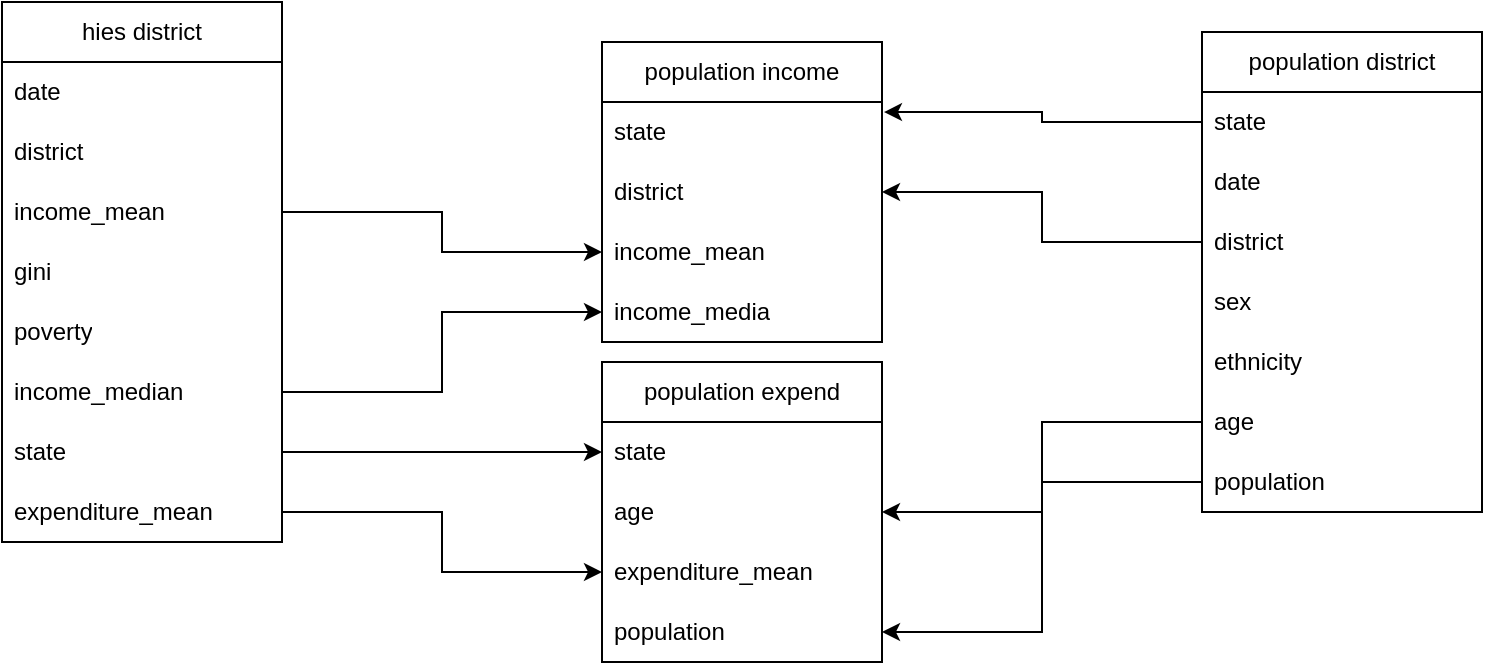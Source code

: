 <mxfile version="23.1.7" type="github">
  <diagram name="Page-1" id="UBa-A_NbzOAa1Epoaipt">
    <mxGraphModel dx="1072" dy="473" grid="1" gridSize="10" guides="1" tooltips="1" connect="1" arrows="1" fold="1" page="1" pageScale="1" pageWidth="850" pageHeight="1100" math="0" shadow="0">
      <root>
        <mxCell id="0" />
        <mxCell id="1" parent="0" />
        <mxCell id="sXqlYVXsrLAV8orp_4VT-1" value="hies district" style="swimlane;fontStyle=0;childLayout=stackLayout;horizontal=1;startSize=30;horizontalStack=0;resizeParent=1;resizeParentMax=0;resizeLast=0;collapsible=1;marginBottom=0;whiteSpace=wrap;html=1;" vertex="1" parent="1">
          <mxGeometry x="30" y="770" width="140" height="270" as="geometry" />
        </mxCell>
        <mxCell id="sXqlYVXsrLAV8orp_4VT-2" value="date" style="text;strokeColor=none;fillColor=none;align=left;verticalAlign=middle;spacingLeft=4;spacingRight=4;overflow=hidden;points=[[0,0.5],[1,0.5]];portConstraint=eastwest;rotatable=0;whiteSpace=wrap;html=1;" vertex="1" parent="sXqlYVXsrLAV8orp_4VT-1">
          <mxGeometry y="30" width="140" height="30" as="geometry" />
        </mxCell>
        <mxCell id="sXqlYVXsrLAV8orp_4VT-5" value="district" style="text;strokeColor=none;fillColor=none;align=left;verticalAlign=middle;spacingLeft=4;spacingRight=4;overflow=hidden;points=[[0,0.5],[1,0.5]];portConstraint=eastwest;rotatable=0;whiteSpace=wrap;html=1;" vertex="1" parent="sXqlYVXsrLAV8orp_4VT-1">
          <mxGeometry y="60" width="140" height="30" as="geometry" />
        </mxCell>
        <mxCell id="sXqlYVXsrLAV8orp_4VT-6" value="income_mean" style="text;strokeColor=none;fillColor=none;align=left;verticalAlign=middle;spacingLeft=4;spacingRight=4;overflow=hidden;points=[[0,0.5],[1,0.5]];portConstraint=eastwest;rotatable=0;whiteSpace=wrap;html=1;" vertex="1" parent="sXqlYVXsrLAV8orp_4VT-1">
          <mxGeometry y="90" width="140" height="30" as="geometry" />
        </mxCell>
        <mxCell id="sXqlYVXsrLAV8orp_4VT-9" value="gini" style="text;strokeColor=none;fillColor=none;align=left;verticalAlign=middle;spacingLeft=4;spacingRight=4;overflow=hidden;points=[[0,0.5],[1,0.5]];portConstraint=eastwest;rotatable=0;whiteSpace=wrap;html=1;" vertex="1" parent="sXqlYVXsrLAV8orp_4VT-1">
          <mxGeometry y="120" width="140" height="30" as="geometry" />
        </mxCell>
        <mxCell id="sXqlYVXsrLAV8orp_4VT-4" value="poverty" style="text;strokeColor=none;fillColor=none;align=left;verticalAlign=middle;spacingLeft=4;spacingRight=4;overflow=hidden;points=[[0,0.5],[1,0.5]];portConstraint=eastwest;rotatable=0;whiteSpace=wrap;html=1;" vertex="1" parent="sXqlYVXsrLAV8orp_4VT-1">
          <mxGeometry y="150" width="140" height="30" as="geometry" />
        </mxCell>
        <mxCell id="sXqlYVXsrLAV8orp_4VT-7" value="income_median" style="text;strokeColor=none;fillColor=none;align=left;verticalAlign=middle;spacingLeft=4;spacingRight=4;overflow=hidden;points=[[0,0.5],[1,0.5]];portConstraint=eastwest;rotatable=0;whiteSpace=wrap;html=1;" vertex="1" parent="sXqlYVXsrLAV8orp_4VT-1">
          <mxGeometry y="180" width="140" height="30" as="geometry" />
        </mxCell>
        <mxCell id="sXqlYVXsrLAV8orp_4VT-3" value="state" style="text;strokeColor=none;fillColor=none;align=left;verticalAlign=middle;spacingLeft=4;spacingRight=4;overflow=hidden;points=[[0,0.5],[1,0.5]];portConstraint=eastwest;rotatable=0;whiteSpace=wrap;html=1;" vertex="1" parent="sXqlYVXsrLAV8orp_4VT-1">
          <mxGeometry y="210" width="140" height="30" as="geometry" />
        </mxCell>
        <mxCell id="sXqlYVXsrLAV8orp_4VT-8" value="expenditure_mean" style="text;strokeColor=none;fillColor=none;align=left;verticalAlign=middle;spacingLeft=4;spacingRight=4;overflow=hidden;points=[[0,0.5],[1,0.5]];portConstraint=eastwest;rotatable=0;whiteSpace=wrap;html=1;" vertex="1" parent="sXqlYVXsrLAV8orp_4VT-1">
          <mxGeometry y="240" width="140" height="30" as="geometry" />
        </mxCell>
        <mxCell id="sXqlYVXsrLAV8orp_4VT-11" value="population district" style="swimlane;fontStyle=0;childLayout=stackLayout;horizontal=1;startSize=30;horizontalStack=0;resizeParent=1;resizeParentMax=0;resizeLast=0;collapsible=1;marginBottom=0;whiteSpace=wrap;html=1;" vertex="1" parent="1">
          <mxGeometry x="630" y="785" width="140" height="240" as="geometry" />
        </mxCell>
        <mxCell id="sXqlYVXsrLAV8orp_4VT-13" value="state" style="text;strokeColor=none;fillColor=none;align=left;verticalAlign=middle;spacingLeft=4;spacingRight=4;overflow=hidden;points=[[0,0.5],[1,0.5]];portConstraint=eastwest;rotatable=0;whiteSpace=wrap;html=1;" vertex="1" parent="sXqlYVXsrLAV8orp_4VT-11">
          <mxGeometry y="30" width="140" height="30" as="geometry" />
        </mxCell>
        <mxCell id="sXqlYVXsrLAV8orp_4VT-12" value="date" style="text;strokeColor=none;fillColor=none;align=left;verticalAlign=middle;spacingLeft=4;spacingRight=4;overflow=hidden;points=[[0,0.5],[1,0.5]];portConstraint=eastwest;rotatable=0;whiteSpace=wrap;html=1;" vertex="1" parent="sXqlYVXsrLAV8orp_4VT-11">
          <mxGeometry y="60" width="140" height="30" as="geometry" />
        </mxCell>
        <mxCell id="sXqlYVXsrLAV8orp_4VT-14" value="district" style="text;strokeColor=none;fillColor=none;align=left;verticalAlign=middle;spacingLeft=4;spacingRight=4;overflow=hidden;points=[[0,0.5],[1,0.5]];portConstraint=eastwest;rotatable=0;whiteSpace=wrap;html=1;" vertex="1" parent="sXqlYVXsrLAV8orp_4VT-11">
          <mxGeometry y="90" width="140" height="30" as="geometry" />
        </mxCell>
        <mxCell id="sXqlYVXsrLAV8orp_4VT-16" value="sex" style="text;strokeColor=none;fillColor=none;align=left;verticalAlign=middle;spacingLeft=4;spacingRight=4;overflow=hidden;points=[[0,0.5],[1,0.5]];portConstraint=eastwest;rotatable=0;whiteSpace=wrap;html=1;" vertex="1" parent="sXqlYVXsrLAV8orp_4VT-11">
          <mxGeometry y="120" width="140" height="30" as="geometry" />
        </mxCell>
        <mxCell id="sXqlYVXsrLAV8orp_4VT-17" value="ethnicity" style="text;strokeColor=none;fillColor=none;align=left;verticalAlign=middle;spacingLeft=4;spacingRight=4;overflow=hidden;points=[[0,0.5],[1,0.5]];portConstraint=eastwest;rotatable=0;whiteSpace=wrap;html=1;" vertex="1" parent="sXqlYVXsrLAV8orp_4VT-11">
          <mxGeometry y="150" width="140" height="30" as="geometry" />
        </mxCell>
        <mxCell id="sXqlYVXsrLAV8orp_4VT-18" value="age" style="text;strokeColor=none;fillColor=none;align=left;verticalAlign=middle;spacingLeft=4;spacingRight=4;overflow=hidden;points=[[0,0.5],[1,0.5]];portConstraint=eastwest;rotatable=0;whiteSpace=wrap;html=1;" vertex="1" parent="sXqlYVXsrLAV8orp_4VT-11">
          <mxGeometry y="180" width="140" height="30" as="geometry" />
        </mxCell>
        <mxCell id="sXqlYVXsrLAV8orp_4VT-19" value="population" style="text;strokeColor=none;fillColor=none;align=left;verticalAlign=middle;spacingLeft=4;spacingRight=4;overflow=hidden;points=[[0,0.5],[1,0.5]];portConstraint=eastwest;rotatable=0;whiteSpace=wrap;html=1;" vertex="1" parent="sXqlYVXsrLAV8orp_4VT-11">
          <mxGeometry y="210" width="140" height="30" as="geometry" />
        </mxCell>
        <mxCell id="sXqlYVXsrLAV8orp_4VT-20" value="population expend" style="swimlane;fontStyle=0;childLayout=stackLayout;horizontal=1;startSize=30;horizontalStack=0;resizeParent=1;resizeParentMax=0;resizeLast=0;collapsible=1;marginBottom=0;whiteSpace=wrap;html=1;" vertex="1" parent="1">
          <mxGeometry x="330" y="950" width="140" height="150" as="geometry" />
        </mxCell>
        <mxCell id="sXqlYVXsrLAV8orp_4VT-40" value="state" style="text;strokeColor=none;fillColor=none;align=left;verticalAlign=middle;spacingLeft=4;spacingRight=4;overflow=hidden;points=[[0,0.5],[1,0.5]];portConstraint=eastwest;rotatable=0;whiteSpace=wrap;html=1;" vertex="1" parent="sXqlYVXsrLAV8orp_4VT-20">
          <mxGeometry y="30" width="140" height="30" as="geometry" />
        </mxCell>
        <mxCell id="sXqlYVXsrLAV8orp_4VT-22" value="age" style="text;strokeColor=none;fillColor=none;align=left;verticalAlign=middle;spacingLeft=4;spacingRight=4;overflow=hidden;points=[[0,0.5],[1,0.5]];portConstraint=eastwest;rotatable=0;whiteSpace=wrap;html=1;" vertex="1" parent="sXqlYVXsrLAV8orp_4VT-20">
          <mxGeometry y="60" width="140" height="30" as="geometry" />
        </mxCell>
        <mxCell id="sXqlYVXsrLAV8orp_4VT-24" value="expenditure_mean" style="text;strokeColor=none;fillColor=none;align=left;verticalAlign=middle;spacingLeft=4;spacingRight=4;overflow=hidden;points=[[0,0.5],[1,0.5]];portConstraint=eastwest;rotatable=0;whiteSpace=wrap;html=1;" vertex="1" parent="sXqlYVXsrLAV8orp_4VT-20">
          <mxGeometry y="90" width="140" height="30" as="geometry" />
        </mxCell>
        <mxCell id="sXqlYVXsrLAV8orp_4VT-23" value="population" style="text;strokeColor=none;fillColor=none;align=left;verticalAlign=middle;spacingLeft=4;spacingRight=4;overflow=hidden;points=[[0,0.5],[1,0.5]];portConstraint=eastwest;rotatable=0;whiteSpace=wrap;html=1;" vertex="1" parent="sXqlYVXsrLAV8orp_4VT-20">
          <mxGeometry y="120" width="140" height="30" as="geometry" />
        </mxCell>
        <mxCell id="sXqlYVXsrLAV8orp_4VT-26" value="" style="edgeStyle=orthogonalEdgeStyle;rounded=0;orthogonalLoop=1;jettySize=auto;html=1;entryX=1;entryY=0.5;entryDx=0;entryDy=0;" edge="1" parent="1" source="sXqlYVXsrLAV8orp_4VT-19" target="sXqlYVXsrLAV8orp_4VT-23">
          <mxGeometry relative="1" as="geometry" />
        </mxCell>
        <mxCell id="sXqlYVXsrLAV8orp_4VT-27" value="" style="edgeStyle=orthogonalEdgeStyle;rounded=0;orthogonalLoop=1;jettySize=auto;html=1;" edge="1" parent="1" source="sXqlYVXsrLAV8orp_4VT-8" target="sXqlYVXsrLAV8orp_4VT-24">
          <mxGeometry relative="1" as="geometry" />
        </mxCell>
        <mxCell id="sXqlYVXsrLAV8orp_4VT-32" value="population income" style="swimlane;fontStyle=0;childLayout=stackLayout;horizontal=1;startSize=30;horizontalStack=0;resizeParent=1;resizeParentMax=0;resizeLast=0;collapsible=1;marginBottom=0;whiteSpace=wrap;html=1;" vertex="1" parent="1">
          <mxGeometry x="330" y="790" width="140" height="150" as="geometry" />
        </mxCell>
        <mxCell id="sXqlYVXsrLAV8orp_4VT-33" value="state" style="text;strokeColor=none;fillColor=none;align=left;verticalAlign=middle;spacingLeft=4;spacingRight=4;overflow=hidden;points=[[0,0.5],[1,0.5]];portConstraint=eastwest;rotatable=0;whiteSpace=wrap;html=1;" vertex="1" parent="sXqlYVXsrLAV8orp_4VT-32">
          <mxGeometry y="30" width="140" height="30" as="geometry" />
        </mxCell>
        <mxCell id="sXqlYVXsrLAV8orp_4VT-44" value="district" style="text;strokeColor=none;fillColor=none;align=left;verticalAlign=middle;spacingLeft=4;spacingRight=4;overflow=hidden;points=[[0,0.5],[1,0.5]];portConstraint=eastwest;rotatable=0;whiteSpace=wrap;html=1;" vertex="1" parent="sXqlYVXsrLAV8orp_4VT-32">
          <mxGeometry y="60" width="140" height="30" as="geometry" />
        </mxCell>
        <mxCell id="sXqlYVXsrLAV8orp_4VT-34" value="income_mean" style="text;strokeColor=none;fillColor=none;align=left;verticalAlign=middle;spacingLeft=4;spacingRight=4;overflow=hidden;points=[[0,0.5],[1,0.5]];portConstraint=eastwest;rotatable=0;whiteSpace=wrap;html=1;" vertex="1" parent="sXqlYVXsrLAV8orp_4VT-32">
          <mxGeometry y="90" width="140" height="30" as="geometry" />
        </mxCell>
        <mxCell id="sXqlYVXsrLAV8orp_4VT-35" value="income_media" style="text;strokeColor=none;fillColor=none;align=left;verticalAlign=middle;spacingLeft=4;spacingRight=4;overflow=hidden;points=[[0,0.5],[1,0.5]];portConstraint=eastwest;rotatable=0;whiteSpace=wrap;html=1;" vertex="1" parent="sXqlYVXsrLAV8orp_4VT-32">
          <mxGeometry y="120" width="140" height="30" as="geometry" />
        </mxCell>
        <mxCell id="sXqlYVXsrLAV8orp_4VT-41" value="" style="edgeStyle=orthogonalEdgeStyle;rounded=0;orthogonalLoop=1;jettySize=auto;html=1;entryX=1;entryY=0.5;entryDx=0;entryDy=0;" edge="1" parent="1" source="sXqlYVXsrLAV8orp_4VT-18" target="sXqlYVXsrLAV8orp_4VT-22">
          <mxGeometry relative="1" as="geometry" />
        </mxCell>
        <mxCell id="sXqlYVXsrLAV8orp_4VT-43" value="" style="edgeStyle=orthogonalEdgeStyle;rounded=0;orthogonalLoop=1;jettySize=auto;html=1;" edge="1" parent="1" source="sXqlYVXsrLAV8orp_4VT-3" target="sXqlYVXsrLAV8orp_4VT-40">
          <mxGeometry relative="1" as="geometry" />
        </mxCell>
        <mxCell id="sXqlYVXsrLAV8orp_4VT-45" value="" style="edgeStyle=orthogonalEdgeStyle;rounded=0;orthogonalLoop=1;jettySize=auto;html=1;entryX=1.007;entryY=0.167;entryDx=0;entryDy=0;entryPerimeter=0;" edge="1" parent="1" source="sXqlYVXsrLAV8orp_4VT-13" target="sXqlYVXsrLAV8orp_4VT-33">
          <mxGeometry relative="1" as="geometry" />
        </mxCell>
        <mxCell id="sXqlYVXsrLAV8orp_4VT-46" value="" style="edgeStyle=orthogonalEdgeStyle;rounded=0;orthogonalLoop=1;jettySize=auto;html=1;entryX=1;entryY=0.5;entryDx=0;entryDy=0;" edge="1" parent="1" source="sXqlYVXsrLAV8orp_4VT-14" target="sXqlYVXsrLAV8orp_4VT-44">
          <mxGeometry relative="1" as="geometry" />
        </mxCell>
        <mxCell id="sXqlYVXsrLAV8orp_4VT-47" value="" style="edgeStyle=orthogonalEdgeStyle;rounded=0;orthogonalLoop=1;jettySize=auto;html=1;entryX=0;entryY=0.5;entryDx=0;entryDy=0;" edge="1" parent="1" source="sXqlYVXsrLAV8orp_4VT-6" target="sXqlYVXsrLAV8orp_4VT-34">
          <mxGeometry relative="1" as="geometry" />
        </mxCell>
        <mxCell id="sXqlYVXsrLAV8orp_4VT-48" value="" style="edgeStyle=orthogonalEdgeStyle;rounded=0;orthogonalLoop=1;jettySize=auto;html=1;" edge="1" parent="1" source="sXqlYVXsrLAV8orp_4VT-7" target="sXqlYVXsrLAV8orp_4VT-35">
          <mxGeometry relative="1" as="geometry" />
        </mxCell>
      </root>
    </mxGraphModel>
  </diagram>
</mxfile>

